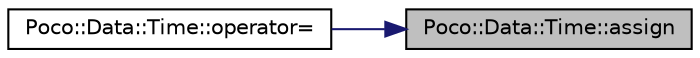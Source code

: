 digraph "Poco::Data::Time::assign"
{
 // LATEX_PDF_SIZE
  edge [fontname="Helvetica",fontsize="10",labelfontname="Helvetica",labelfontsize="10"];
  node [fontname="Helvetica",fontsize="10",shape=record];
  rankdir="RL";
  Node1 [label="Poco::Data::Time::assign",height=0.2,width=0.4,color="black", fillcolor="grey75", style="filled", fontcolor="black",tooltip="Returns the second."];
  Node1 -> Node2 [dir="back",color="midnightblue",fontsize="10",style="solid"];
  Node2 [label="Poco::Data::Time::operator=",height=0.2,width=0.4,color="black", fillcolor="white", style="filled",URL="$classPoco_1_1Data_1_1Time.html#a90b130e1d43c21422e5ad3fc61f4bf97",tooltip="Assigns time."];
}
